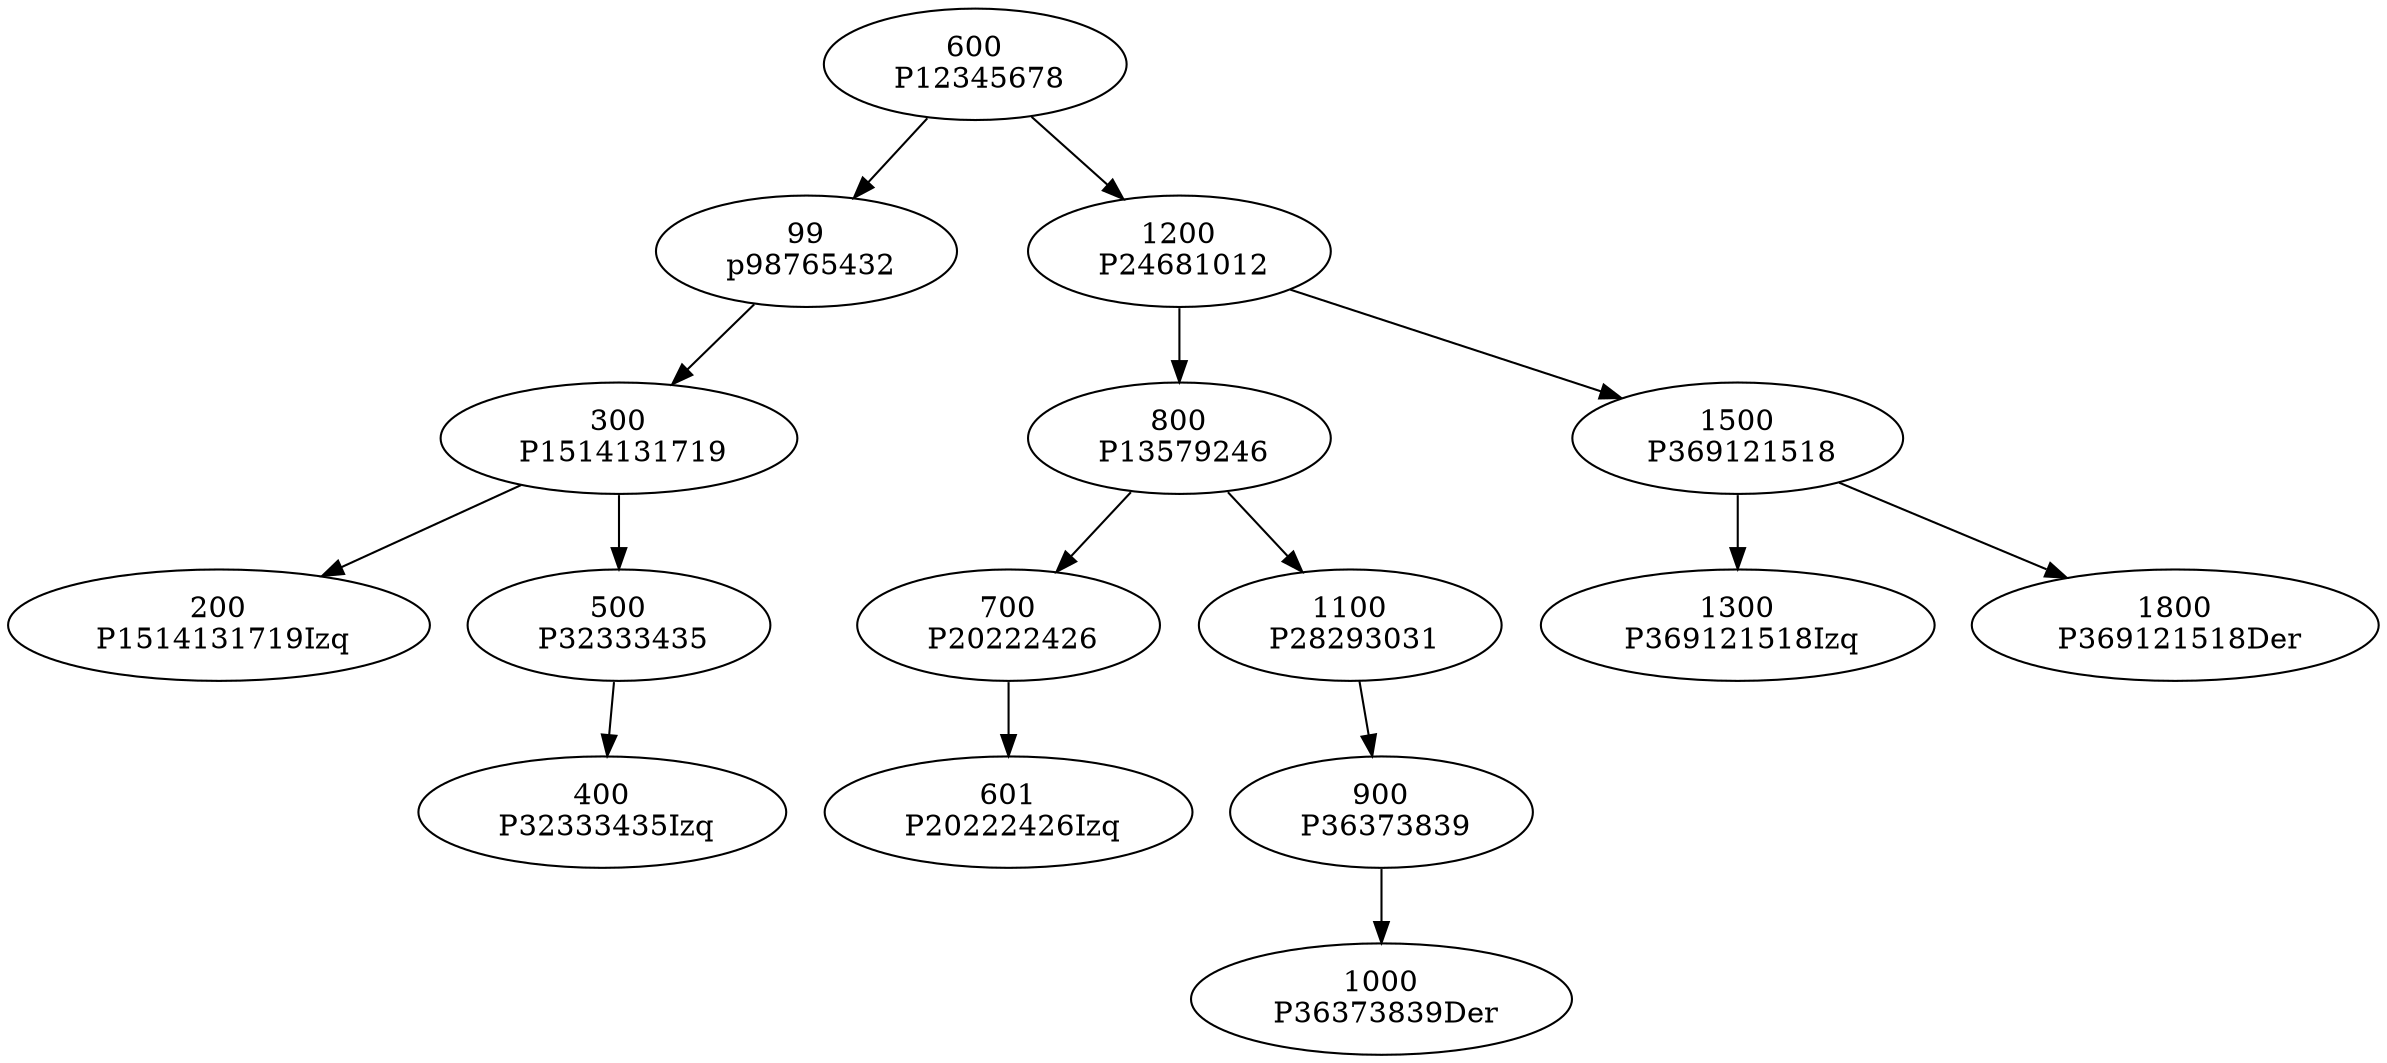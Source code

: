 digraph G { 
P12345678[label ="600
 P12345678"];
P12345678->p98765432;
p98765432[label ="99
 P12345678Izq"];
p98765432[label ="99
 p98765432"];
p98765432->P1514131719;
P1514131719[label ="300
 p98765432Der"];
P1514131719[label ="300
 P1514131719"];
P1514131719->P44454647;
P44454647[label ="200
 P1514131719Izq"];
P1514131719[label ="300
 P1514131719"];
P1514131719->P32333435;
P32333435[label ="500
 P1514131719Der"];
P32333435[label ="500
 P32333435"];
P32333435->P60616263;
P60616263[label ="400
 P32333435Izq"];
P12345678[label ="600
 P12345678"];
P12345678->P24681012;
P24681012[label ="1200
 P12345678Der"];
P24681012[label ="1200
 P24681012"];
P24681012->P13579246;
P13579246[label ="800
 P24681012Izq"];
P13579246[label ="800
 P13579246"];
P13579246->P20222426;
P20222426[label ="700
 P13579246Izq"];
P20222426[label ="700
 P20222426"];
P20222426->P52535455;
P52535455[label ="601
 P20222426Izq"];
P13579246[label ="800
 P13579246"];
P13579246->P28293031;
P28293031[label ="1100
 P13579246Der"];
P28293031[label ="1100
 P28293031"];
P28293031->P36373839;
P36373839[label ="900
 P28293031Izq"];
P36373839[label ="900
 P36373839"];
P36373839->P56575859;
P56575859[label ="1000
 P36373839Der"];
P24681012[label ="1200
 P24681012"];
P24681012->P369121518;
P369121518[label ="1500
 P24681012Der"];
P369121518[label ="1500
 P369121518"];
P369121518->P40414243;
P40414243[label ="1300
 P369121518Izq"];
P369121518[label ="1500
 P369121518"];
P369121518->P48495051;
P48495051[label ="1800
 P369121518Der"];
 }